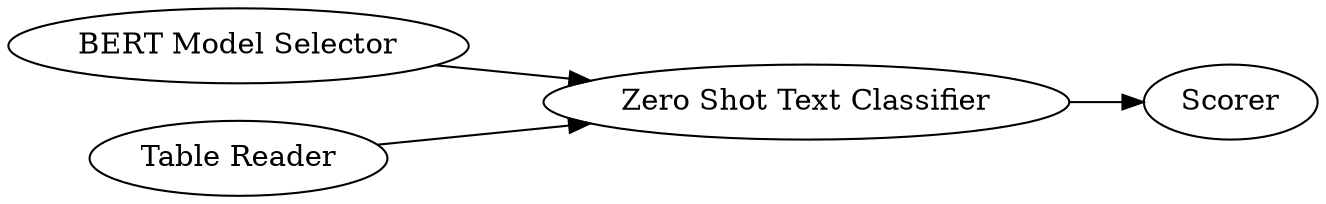 digraph {
	"1013708725224358022_2" [label="BERT Model Selector"]
	"1013708725224358022_8" [label=Scorer]
	"1013708725224358022_11" [label="Table Reader"]
	"1013708725224358022_1" [label="Zero Shot Text Classifier"]
	"1013708725224358022_1" -> "1013708725224358022_8"
	"1013708725224358022_11" -> "1013708725224358022_1"
	"1013708725224358022_2" -> "1013708725224358022_1"
	rankdir=LR
}
